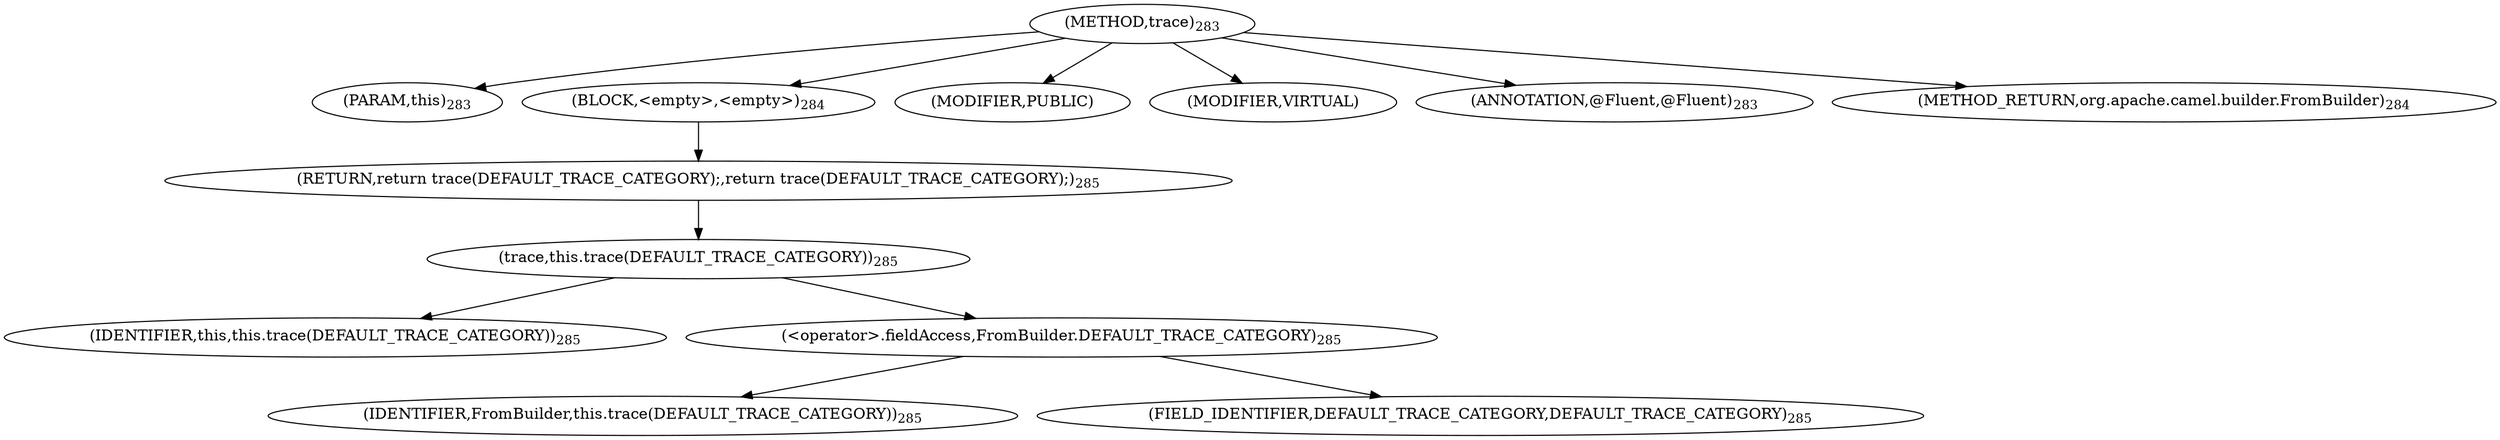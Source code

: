 digraph "trace" {  
"634" [label = <(METHOD,trace)<SUB>283</SUB>> ]
"83" [label = <(PARAM,this)<SUB>283</SUB>> ]
"635" [label = <(BLOCK,&lt;empty&gt;,&lt;empty&gt;)<SUB>284</SUB>> ]
"636" [label = <(RETURN,return trace(DEFAULT_TRACE_CATEGORY);,return trace(DEFAULT_TRACE_CATEGORY);)<SUB>285</SUB>> ]
"637" [label = <(trace,this.trace(DEFAULT_TRACE_CATEGORY))<SUB>285</SUB>> ]
"82" [label = <(IDENTIFIER,this,this.trace(DEFAULT_TRACE_CATEGORY))<SUB>285</SUB>> ]
"638" [label = <(&lt;operator&gt;.fieldAccess,FromBuilder.DEFAULT_TRACE_CATEGORY)<SUB>285</SUB>> ]
"639" [label = <(IDENTIFIER,FromBuilder,this.trace(DEFAULT_TRACE_CATEGORY))<SUB>285</SUB>> ]
"640" [label = <(FIELD_IDENTIFIER,DEFAULT_TRACE_CATEGORY,DEFAULT_TRACE_CATEGORY)<SUB>285</SUB>> ]
"641" [label = <(MODIFIER,PUBLIC)> ]
"642" [label = <(MODIFIER,VIRTUAL)> ]
"643" [label = <(ANNOTATION,@Fluent,@Fluent)<SUB>283</SUB>> ]
"644" [label = <(METHOD_RETURN,org.apache.camel.builder.FromBuilder)<SUB>284</SUB>> ]
  "634" -> "83" 
  "634" -> "635" 
  "634" -> "641" 
  "634" -> "642" 
  "634" -> "643" 
  "634" -> "644" 
  "635" -> "636" 
  "636" -> "637" 
  "637" -> "82" 
  "637" -> "638" 
  "638" -> "639" 
  "638" -> "640" 
}
